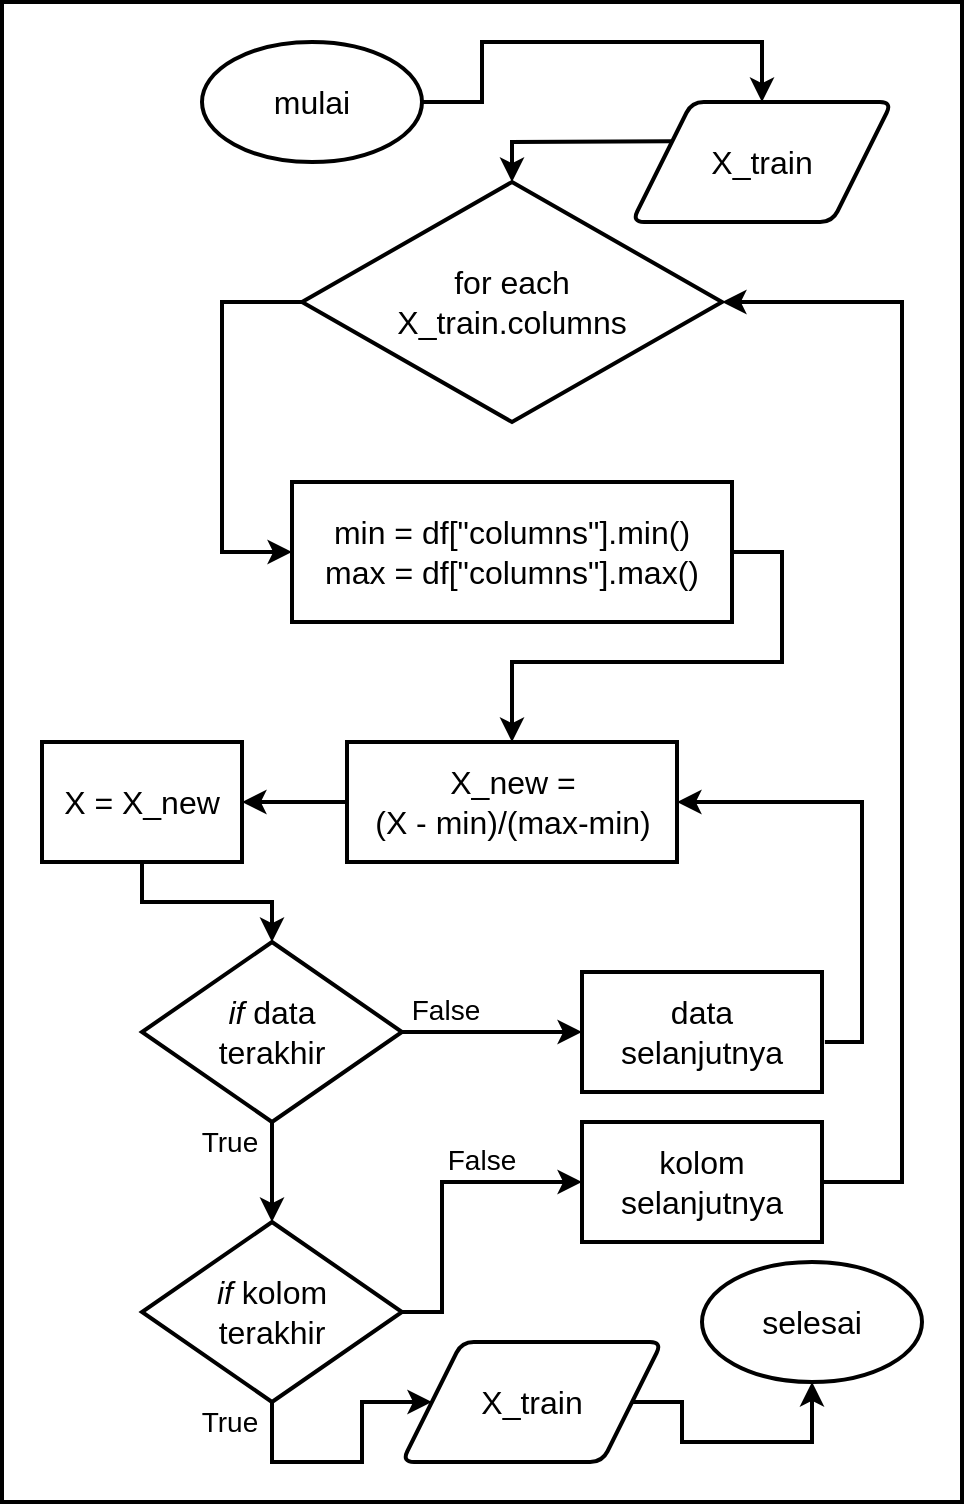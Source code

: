<mxfile version="14.9.4" type="device"><diagram id="aFlaM55iKs8WmKgGtV6J" name="Page-1"><mxGraphModel dx="1760" dy="507" grid="1" gridSize="10" guides="1" tooltips="1" connect="1" arrows="1" fold="1" page="1" pageScale="1" pageWidth="850" pageHeight="1100" math="0" shadow="0"><root><mxCell id="0"/><mxCell id="1" parent="0"/><mxCell id="JhQva5YtYXkDIJX2gVVE-2" value="" style="group" vertex="1" connectable="0" parent="1"><mxGeometry x="-90" y="220" width="480" height="750" as="geometry"/></mxCell><mxCell id="BgwLsiKGV6cNE3WJhIET-45" value="" style="rounded=0;whiteSpace=wrap;html=1;strokeWidth=2;container=0;" parent="JhQva5YtYXkDIJX2gVVE-2" vertex="1"><mxGeometry width="480" height="750" as="geometry"/></mxCell><mxCell id="BgwLsiKGV6cNE3WJhIET-3" value="&lt;font style=&quot;font-size: 16px&quot;&gt;mulai&lt;/font&gt;" style="ellipse;whiteSpace=wrap;html=1;strokeWidth=2;container=0;" parent="JhQva5YtYXkDIJX2gVVE-2" vertex="1"><mxGeometry x="100" y="20" width="110" height="60" as="geometry"/></mxCell><mxCell id="BgwLsiKGV6cNE3WJhIET-4" value="&lt;font style=&quot;font-size: 16px&quot;&gt;selesai&lt;/font&gt;" style="ellipse;whiteSpace=wrap;html=1;strokeWidth=2;container=0;" parent="JhQva5YtYXkDIJX2gVVE-2" vertex="1"><mxGeometry x="350" y="630" width="110" height="60" as="geometry"/></mxCell><mxCell id="BgwLsiKGV6cNE3WJhIET-5" value="&lt;font style=&quot;font-size: 16px&quot;&gt;X_train&lt;/font&gt;" style="shape=parallelogram;html=1;strokeWidth=2;perimeter=parallelogramPerimeter;whiteSpace=wrap;rounded=1;arcSize=12;size=0.23;container=0;" parent="JhQva5YtYXkDIJX2gVVE-2" vertex="1"><mxGeometry x="315" y="50" width="130" height="60" as="geometry"/></mxCell><mxCell id="BgwLsiKGV6cNE3WJhIET-11" value="" style="endArrow=classic;html=1;exitX=1;exitY=0.5;exitDx=0;exitDy=0;strokeWidth=2;entryX=0.5;entryY=0;entryDx=0;entryDy=0;rounded=0;" parent="JhQva5YtYXkDIJX2gVVE-2" source="BgwLsiKGV6cNE3WJhIET-3" target="BgwLsiKGV6cNE3WJhIET-5" edge="1"><mxGeometry x="80" y="-40" width="50" height="50" as="geometry"><mxPoint x="390" y="220" as="sourcePoint"/><mxPoint x="440" y="170" as="targetPoint"/><Array as="points"><mxPoint x="240" y="50"/><mxPoint x="240" y="20"/><mxPoint x="380" y="20"/></Array></mxGeometry></mxCell><mxCell id="BgwLsiKGV6cNE3WJhIET-23" value="&lt;font style=&quot;font-size: 16px&quot;&gt;kolom selanjutnya&lt;/font&gt;" style="rounded=0;whiteSpace=wrap;html=1;strokeWidth=2;container=0;" parent="JhQva5YtYXkDIJX2gVVE-2" vertex="1"><mxGeometry x="290" y="560" width="120" height="60" as="geometry"/></mxCell><mxCell id="BgwLsiKGV6cNE3WJhIET-24" value="&lt;font style=&quot;font-size: 16px&quot;&gt;&lt;i&gt;if&lt;/i&gt; kolom&lt;br&gt;terakhir&lt;/font&gt;" style="rhombus;whiteSpace=wrap;html=1;strokeWidth=2;container=0;" parent="JhQva5YtYXkDIJX2gVVE-2" vertex="1"><mxGeometry x="70" y="610" width="130" height="90" as="geometry"/></mxCell><mxCell id="BgwLsiKGV6cNE3WJhIET-25" value="&lt;font style=&quot;font-size: 16px&quot;&gt;for each&lt;br&gt;X_train.columns&lt;/font&gt;" style="rhombus;whiteSpace=wrap;html=1;strokeWidth=2;container=0;" parent="JhQva5YtYXkDIJX2gVVE-2" vertex="1"><mxGeometry x="150" y="90" width="210" height="120" as="geometry"/></mxCell><mxCell id="BgwLsiKGV6cNE3WJhIET-26" value="" style="endArrow=classic;html=1;exitX=0;exitY=0.25;exitDx=0;exitDy=0;entryX=0.5;entryY=0;entryDx=0;entryDy=0;strokeWidth=2;rounded=0;" parent="JhQva5YtYXkDIJX2gVVE-2" source="BgwLsiKGV6cNE3WJhIET-5" target="BgwLsiKGV6cNE3WJhIET-25" edge="1"><mxGeometry width="50" height="50" as="geometry"><mxPoint x="280" y="380" as="sourcePoint"/><mxPoint x="330" y="330" as="targetPoint"/><Array as="points"><mxPoint x="255" y="70"/></Array></mxGeometry></mxCell><mxCell id="BgwLsiKGV6cNE3WJhIET-27" value="" style="endArrow=classic;html=1;strokeWidth=2;exitX=0;exitY=0.5;exitDx=0;exitDy=0;entryX=0;entryY=0.5;entryDx=0;entryDy=0;rounded=0;" parent="JhQva5YtYXkDIJX2gVVE-2" source="BgwLsiKGV6cNE3WJhIET-25" target="JhQva5YtYXkDIJX2gVVE-1" edge="1"><mxGeometry x="90" y="-220" width="50" height="50" as="geometry"><mxPoint x="90" y="360" as="sourcePoint"/><mxPoint x="255" y="250" as="targetPoint"/><Array as="points"><mxPoint x="110" y="150"/><mxPoint x="110" y="275"/></Array></mxGeometry></mxCell><mxCell id="BgwLsiKGV6cNE3WJhIET-28" value="&lt;font style=&quot;font-size: 16px&quot;&gt;X_new = &lt;br&gt;(X - min)/(max-min)&lt;/font&gt;" style="rounded=0;whiteSpace=wrap;html=1;strokeWidth=2;container=0;" parent="JhQva5YtYXkDIJX2gVVE-2" vertex="1"><mxGeometry x="172.5" y="370" width="165" height="60" as="geometry"/></mxCell><mxCell id="BgwLsiKGV6cNE3WJhIET-30" value="&lt;font style=&quot;font-size: 16px&quot;&gt;&lt;i&gt;if&lt;/i&gt; data&lt;br&gt;terakhir&lt;/font&gt;" style="rhombus;whiteSpace=wrap;html=1;strokeWidth=2;container=0;" parent="JhQva5YtYXkDIJX2gVVE-2" vertex="1"><mxGeometry x="70" y="470" width="130" height="90" as="geometry"/></mxCell><mxCell id="BgwLsiKGV6cNE3WJhIET-31" value="&lt;font style=&quot;font-size: 16px&quot;&gt;data&lt;br&gt;selanjutnya&lt;/font&gt;" style="rounded=0;whiteSpace=wrap;html=1;strokeWidth=2;container=0;" parent="JhQva5YtYXkDIJX2gVVE-2" vertex="1"><mxGeometry x="290" y="485" width="120" height="60" as="geometry"/></mxCell><mxCell id="BgwLsiKGV6cNE3WJhIET-32" value="" style="endArrow=classic;html=1;strokeWidth=2;exitX=0.5;exitY=1;exitDx=0;exitDy=0;entryX=0.5;entryY=0;entryDx=0;entryDy=0;rounded=0;" parent="JhQva5YtYXkDIJX2gVVE-2" source="BgwLsiKGV6cNE3WJhIET-38" target="BgwLsiKGV6cNE3WJhIET-30" edge="1"><mxGeometry width="50" height="50" as="geometry"><mxPoint x="440" y="490" as="sourcePoint"/><mxPoint x="490" y="440" as="targetPoint"/><Array as="points"><mxPoint x="70" y="450"/><mxPoint x="135" y="450"/></Array></mxGeometry></mxCell><mxCell id="BgwLsiKGV6cNE3WJhIET-33" value="" style="endArrow=classic;html=1;strokeWidth=2;exitX=1;exitY=0.5;exitDx=0;exitDy=0;entryX=0;entryY=0.5;entryDx=0;entryDy=0;" parent="JhQva5YtYXkDIJX2gVVE-2" source="BgwLsiKGV6cNE3WJhIET-30" target="BgwLsiKGV6cNE3WJhIET-31" edge="1"><mxGeometry width="50" height="50" as="geometry"><mxPoint x="320" y="490" as="sourcePoint"/><mxPoint x="370" y="440" as="targetPoint"/></mxGeometry></mxCell><mxCell id="BgwLsiKGV6cNE3WJhIET-34" value="" style="endArrow=classic;html=1;strokeWidth=2;exitX=1.012;exitY=0.584;exitDx=0;exitDy=0;entryX=1;entryY=0.5;entryDx=0;entryDy=0;rounded=0;exitPerimeter=0;" parent="JhQva5YtYXkDIJX2gVVE-2" source="BgwLsiKGV6cNE3WJhIET-31" target="BgwLsiKGV6cNE3WJhIET-28" edge="1"><mxGeometry width="50" height="50" as="geometry"><mxPoint x="540" y="330" as="sourcePoint"/><mxPoint x="590" y="280" as="targetPoint"/><Array as="points"><mxPoint x="430" y="520"/><mxPoint x="430" y="400"/></Array></mxGeometry></mxCell><mxCell id="BgwLsiKGV6cNE3WJhIET-35" value="" style="endArrow=classic;html=1;strokeWidth=2;exitX=0.5;exitY=1;exitDx=0;exitDy=0;entryX=0.5;entryY=0;entryDx=0;entryDy=0;" parent="JhQva5YtYXkDIJX2gVVE-2" source="BgwLsiKGV6cNE3WJhIET-30" target="BgwLsiKGV6cNE3WJhIET-24" edge="1"><mxGeometry width="50" height="50" as="geometry"><mxPoint x="240" y="570" as="sourcePoint"/><mxPoint x="290" y="520" as="targetPoint"/></mxGeometry></mxCell><mxCell id="BgwLsiKGV6cNE3WJhIET-36" value="" style="endArrow=classic;html=1;strokeWidth=2;exitX=1;exitY=0.5;exitDx=0;exitDy=0;entryX=0;entryY=0.5;entryDx=0;entryDy=0;rounded=0;" parent="JhQva5YtYXkDIJX2gVVE-2" source="BgwLsiKGV6cNE3WJhIET-24" target="BgwLsiKGV6cNE3WJhIET-23" edge="1"><mxGeometry width="50" height="50" as="geometry"><mxPoint x="240" y="570" as="sourcePoint"/><mxPoint x="290" y="520" as="targetPoint"/><Array as="points"><mxPoint x="220" y="655"/><mxPoint x="220" y="590"/></Array></mxGeometry></mxCell><mxCell id="BgwLsiKGV6cNE3WJhIET-37" value="" style="endArrow=classic;html=1;strokeWidth=2;exitX=1;exitY=0.5;exitDx=0;exitDy=0;rounded=0;" parent="JhQva5YtYXkDIJX2gVVE-2" source="BgwLsiKGV6cNE3WJhIET-23" edge="1"><mxGeometry width="50" height="50" as="geometry"><mxPoint x="240" y="360" as="sourcePoint"/><mxPoint x="360" y="150" as="targetPoint"/><Array as="points"><mxPoint x="450" y="590"/><mxPoint x="450" y="150"/></Array></mxGeometry></mxCell><mxCell id="BgwLsiKGV6cNE3WJhIET-38" value="&lt;span style=&quot;font-size: 16px&quot;&gt;X = X_new&lt;/span&gt;" style="rounded=0;whiteSpace=wrap;html=1;strokeWidth=2;container=0;" parent="JhQva5YtYXkDIJX2gVVE-2" vertex="1"><mxGeometry x="20" y="370" width="100" height="60" as="geometry"/></mxCell><mxCell id="BgwLsiKGV6cNE3WJhIET-39" value="" style="endArrow=classic;html=1;strokeWidth=2;exitX=0;exitY=0.5;exitDx=0;exitDy=0;entryX=1;entryY=0.5;entryDx=0;entryDy=0;" parent="JhQva5YtYXkDIJX2gVVE-2" source="BgwLsiKGV6cNE3WJhIET-28" target="BgwLsiKGV6cNE3WJhIET-38" edge="1"><mxGeometry width="50" height="50" as="geometry"><mxPoint x="20" y="350" as="sourcePoint"/><mxPoint x="130" y="400" as="targetPoint"/></mxGeometry></mxCell><mxCell id="BgwLsiKGV6cNE3WJhIET-40" value="" style="endArrow=classic;html=1;strokeWidth=2;exitX=0.5;exitY=1;exitDx=0;exitDy=0;entryX=0;entryY=0.5;entryDx=0;entryDy=0;rounded=0;" parent="JhQva5YtYXkDIJX2gVVE-2" source="BgwLsiKGV6cNE3WJhIET-24" target="PeciM-Lojf7VjbIZdIXI-1" edge="1"><mxGeometry x="90" y="-220" width="50" height="50" as="geometry"><mxPoint x="260" y="870" as="sourcePoint"/><mxPoint x="310" y="820" as="targetPoint"/><Array as="points"><mxPoint x="135" y="730"/><mxPoint x="180" y="730"/><mxPoint x="180" y="700"/></Array></mxGeometry></mxCell><mxCell id="BgwLsiKGV6cNE3WJhIET-41" value="&lt;font style=&quot;font-size: 14px&quot;&gt;True&lt;/font&gt;" style="text;html=1;strokeColor=none;fillColor=none;align=center;verticalAlign=middle;whiteSpace=wrap;rounded=0;container=0;" parent="JhQva5YtYXkDIJX2gVVE-2" vertex="1"><mxGeometry x="94" y="560" width="40" height="20" as="geometry"/></mxCell><mxCell id="BgwLsiKGV6cNE3WJhIET-42" value="&lt;font style=&quot;font-size: 14px&quot;&gt;True&lt;/font&gt;" style="text;html=1;strokeColor=none;fillColor=none;align=center;verticalAlign=middle;whiteSpace=wrap;rounded=0;container=0;" parent="JhQva5YtYXkDIJX2gVVE-2" vertex="1"><mxGeometry x="94" y="700" width="40" height="20" as="geometry"/></mxCell><mxCell id="BgwLsiKGV6cNE3WJhIET-43" value="&lt;font style=&quot;font-size: 14px&quot;&gt;False&lt;/font&gt;" style="text;html=1;strokeColor=none;fillColor=none;align=center;verticalAlign=middle;whiteSpace=wrap;rounded=0;container=0;" parent="JhQva5YtYXkDIJX2gVVE-2" vertex="1"><mxGeometry x="220" y="569" width="40" height="20" as="geometry"/></mxCell><mxCell id="BgwLsiKGV6cNE3WJhIET-44" value="&lt;font style=&quot;font-size: 14px&quot;&gt;False&lt;/font&gt;" style="text;html=1;strokeColor=none;fillColor=none;align=center;verticalAlign=middle;whiteSpace=wrap;rounded=0;container=0;" parent="JhQva5YtYXkDIJX2gVVE-2" vertex="1"><mxGeometry x="202" y="494" width="40" height="20" as="geometry"/></mxCell><mxCell id="PeciM-Lojf7VjbIZdIXI-1" value="&lt;font style=&quot;font-size: 16px&quot;&gt;X_train&lt;/font&gt;" style="shape=parallelogram;html=1;strokeWidth=2;perimeter=parallelogramPerimeter;whiteSpace=wrap;rounded=1;arcSize=12;size=0.23;container=0;" parent="JhQva5YtYXkDIJX2gVVE-2" vertex="1"><mxGeometry x="200" y="670" width="130" height="60" as="geometry"/></mxCell><mxCell id="PeciM-Lojf7VjbIZdIXI-2" value="" style="endArrow=classic;html=1;exitX=1;exitY=0.5;exitDx=0;exitDy=0;entryX=0.5;entryY=1;entryDx=0;entryDy=0;strokeWidth=2;rounded=0;" parent="JhQva5YtYXkDIJX2gVVE-2" source="PeciM-Lojf7VjbIZdIXI-1" target="BgwLsiKGV6cNE3WJhIET-4" edge="1"><mxGeometry width="50" height="50" as="geometry"><mxPoint x="230" y="670" as="sourcePoint"/><mxPoint x="280" y="620" as="targetPoint"/><Array as="points"><mxPoint x="340" y="700"/><mxPoint x="340" y="720"/><mxPoint x="405" y="720"/></Array></mxGeometry></mxCell><mxCell id="JhQva5YtYXkDIJX2gVVE-1" value="&lt;span style=&quot;font-size: 16px&quot;&gt;min = df[&quot;columns&quot;].min()&lt;/span&gt;&lt;br style=&quot;font-size: 16px&quot;&gt;&lt;span style=&quot;font-size: 16px&quot;&gt;max = df[&quot;columns&quot;].max()&lt;/span&gt;" style="rounded=0;whiteSpace=wrap;html=1;strokeWidth=2;" vertex="1" parent="JhQva5YtYXkDIJX2gVVE-2"><mxGeometry x="145" y="240" width="220" height="70" as="geometry"/></mxCell><mxCell id="BgwLsiKGV6cNE3WJhIET-29" value="" style="endArrow=classic;html=1;strokeWidth=2;exitX=1;exitY=0.5;exitDx=0;exitDy=0;entryX=0.5;entryY=0;entryDx=0;entryDy=0;rounded=0;" parent="JhQva5YtYXkDIJX2gVVE-2" source="JhQva5YtYXkDIJX2gVVE-1" target="BgwLsiKGV6cNE3WJhIET-28" edge="1"><mxGeometry width="50" height="50" as="geometry"><mxPoint x="255" y="330" as="sourcePoint"/><mxPoint x="210" y="320" as="targetPoint"/><Array as="points"><mxPoint x="390" y="275"/><mxPoint x="390" y="330"/><mxPoint x="255" y="330"/></Array></mxGeometry></mxCell></root></mxGraphModel></diagram></mxfile>